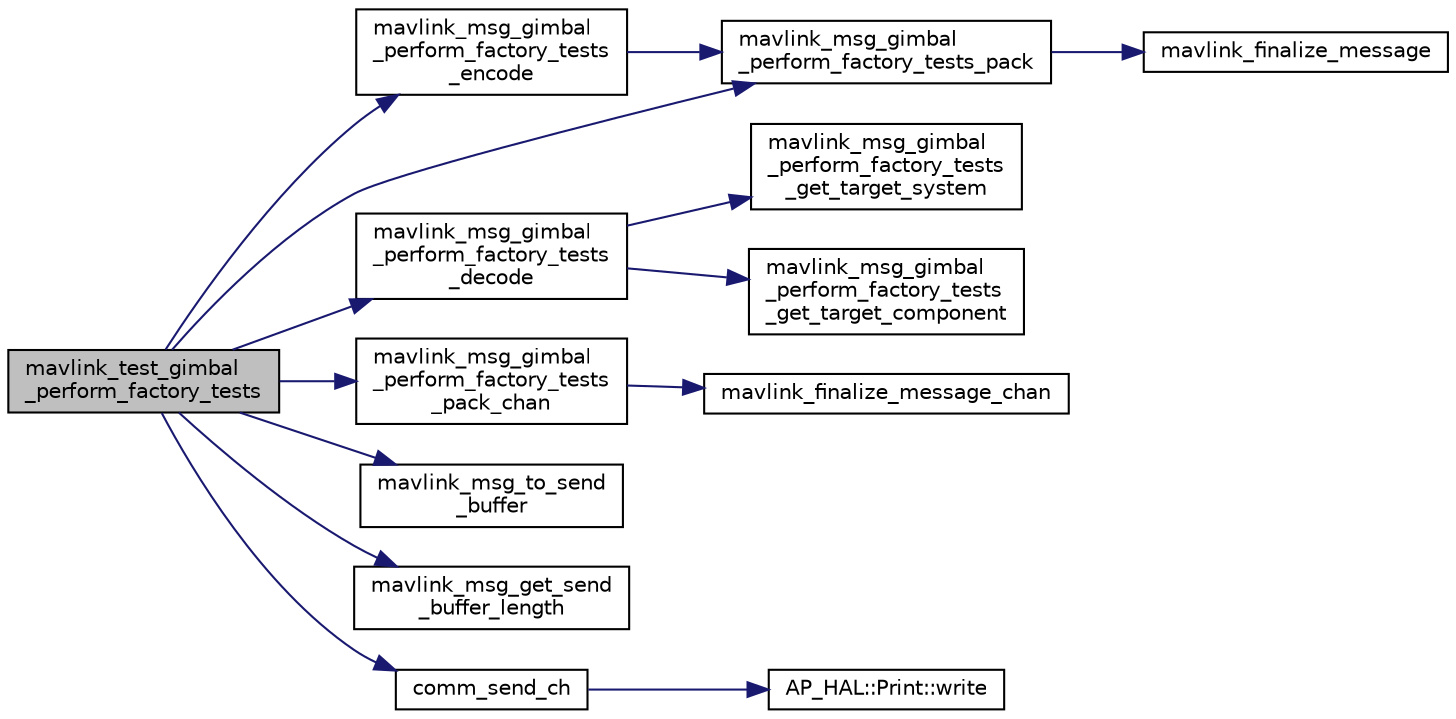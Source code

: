 digraph "mavlink_test_gimbal_perform_factory_tests"
{
 // INTERACTIVE_SVG=YES
  edge [fontname="Helvetica",fontsize="10",labelfontname="Helvetica",labelfontsize="10"];
  node [fontname="Helvetica",fontsize="10",shape=record];
  rankdir="LR";
  Node1 [label="mavlink_test_gimbal\l_perform_factory_tests",height=0.2,width=0.4,color="black", fillcolor="grey75", style="filled" fontcolor="black"];
  Node1 -> Node2 [color="midnightblue",fontsize="10",style="solid",fontname="Helvetica"];
  Node2 [label="mavlink_msg_gimbal\l_perform_factory_tests\l_encode",height=0.2,width=0.4,color="black", fillcolor="white", style="filled",URL="$mavlink__msg__gimbal__perform__factory__tests_8h.html#a6f0652e26738fdc559b24b3cc12d785d",tooltip="Encode a gimbal_perform_factory_tests struct. "];
  Node2 -> Node3 [color="midnightblue",fontsize="10",style="solid",fontname="Helvetica"];
  Node3 [label="mavlink_msg_gimbal\l_perform_factory_tests_pack",height=0.2,width=0.4,color="black", fillcolor="white", style="filled",URL="$mavlink__msg__gimbal__perform__factory__tests_8h.html#a663d0d3d8f04641ba01f686142a9c7e7",tooltip="Pack a gimbal_perform_factory_tests message. "];
  Node3 -> Node4 [color="midnightblue",fontsize="10",style="solid",fontname="Helvetica"];
  Node4 [label="mavlink_finalize_message",height=0.2,width=0.4,color="black", fillcolor="white", style="filled",URL="$v0_89_2mavlink__helpers_8h.html#af3bea083c5ec83f5b6570b2bd4a817d0",tooltip="Finalize a MAVLink message with MAVLINK_COMM_0 as default channel. "];
  Node1 -> Node5 [color="midnightblue",fontsize="10",style="solid",fontname="Helvetica"];
  Node5 [label="mavlink_msg_gimbal\l_perform_factory_tests\l_decode",height=0.2,width=0.4,color="black", fillcolor="white", style="filled",URL="$mavlink__msg__gimbal__perform__factory__tests_8h.html#ab366bdb8052a5c87d647a23e08aa02d5",tooltip="Decode a gimbal_perform_factory_tests message into a struct. "];
  Node5 -> Node6 [color="midnightblue",fontsize="10",style="solid",fontname="Helvetica"];
  Node6 [label="mavlink_msg_gimbal\l_perform_factory_tests\l_get_target_system",height=0.2,width=0.4,color="black", fillcolor="white", style="filled",URL="$mavlink__msg__gimbal__perform__factory__tests_8h.html#a5607a9dcba510041606962d180c341a1",tooltip="Send a gimbal_perform_factory_tests message. "];
  Node5 -> Node7 [color="midnightblue",fontsize="10",style="solid",fontname="Helvetica"];
  Node7 [label="mavlink_msg_gimbal\l_perform_factory_tests\l_get_target_component",height=0.2,width=0.4,color="black", fillcolor="white", style="filled",URL="$mavlink__msg__gimbal__perform__factory__tests_8h.html#acc1d8592b2ae86051cbd293d8eae47ba",tooltip="Get field target_component from gimbal_perform_factory_tests message. "];
  Node1 -> Node3 [color="midnightblue",fontsize="10",style="solid",fontname="Helvetica"];
  Node1 -> Node8 [color="midnightblue",fontsize="10",style="solid",fontname="Helvetica"];
  Node8 [label="mavlink_msg_gimbal\l_perform_factory_tests\l_pack_chan",height=0.2,width=0.4,color="black", fillcolor="white", style="filled",URL="$mavlink__msg__gimbal__perform__factory__tests_8h.html#adae8d598f6cb2a7255b7e9a32537d161",tooltip="Pack a gimbal_perform_factory_tests message on a channel. "];
  Node8 -> Node9 [color="midnightblue",fontsize="10",style="solid",fontname="Helvetica"];
  Node9 [label="mavlink_finalize_message_chan",height=0.2,width=0.4,color="black", fillcolor="white", style="filled",URL="$v0_89_2mavlink__helpers_8h.html#aa66131138fc02101dcc73b4b556ab422",tooltip="Finalize a MAVLink message with channel assignment. "];
  Node1 -> Node10 [color="midnightblue",fontsize="10",style="solid",fontname="Helvetica"];
  Node10 [label="mavlink_msg_to_send\l_buffer",height=0.2,width=0.4,color="black", fillcolor="white", style="filled",URL="$v0_89_2mavlink__helpers_8h.html#afea0a9befa84822fd62c2899ea0d849e",tooltip="Pack a message to send it over a serial byte stream. "];
  Node1 -> Node11 [color="midnightblue",fontsize="10",style="solid",fontname="Helvetica"];
  Node11 [label="mavlink_msg_get_send\l_buffer_length",height=0.2,width=0.4,color="black", fillcolor="white", style="filled",URL="$v0_89_2protocol_8h.html#aa86c08f27aabb7a2e12a67f189f590c8",tooltip="Get the required buffer size for this message. "];
  Node1 -> Node12 [color="midnightblue",fontsize="10",style="solid",fontname="Helvetica"];
  Node12 [label="comm_send_ch",height=0.2,width=0.4,color="black", fillcolor="white", style="filled",URL="$GCS__MAVLink_8h.html#ab753873a1ee10adedd0ce246311468f8"];
  Node12 -> Node13 [color="midnightblue",fontsize="10",style="solid",fontname="Helvetica"];
  Node13 [label="AP_HAL::Print::write",height=0.2,width=0.4,color="black", fillcolor="white", style="filled",URL="$classAP__HAL_1_1Print.html#acc65391952a43334f8f5c9bef341f501"];
}
